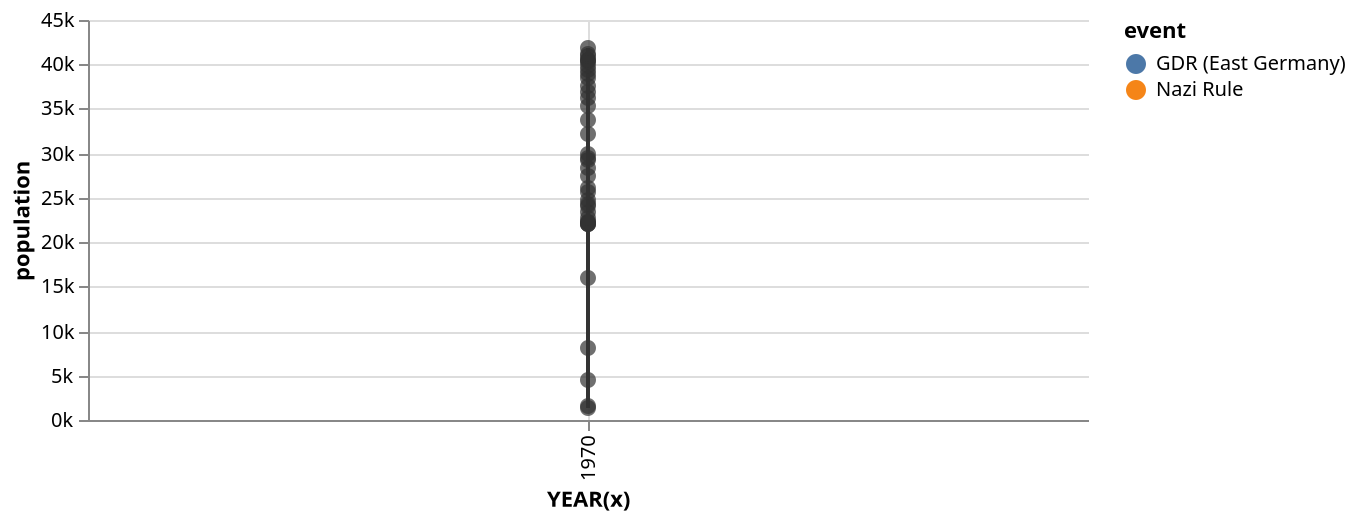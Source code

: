 {
    "$schema": "http://vega.github.io/schema/vega/v3.0.json",
    "description": "The population of the German city of Falkensee over time",
    "autosize": "pad",
    "padding": 5,
    "data": [
        {
            "name": "source_0",
            "values": [
                {
                    "year": 1875,
                    "population": 1309
                },
                {
                    "year": 1890,
                    "population": 1558
                },
                {
                    "year": 1910,
                    "population": 4512
                },
                {
                    "year": 1925,
                    "population": 8180
                },
                {
                    "year": 1933,
                    "population": 15915
                },
                {
                    "year": 1939,
                    "population": 24824
                },
                {
                    "year": 1946,
                    "population": 28275
                },
                {
                    "year": 1950,
                    "population": 29189
                },
                {
                    "year": 1964,
                    "population": 29881
                },
                {
                    "year": 1971,
                    "population": 26007
                },
                {
                    "year": 1981,
                    "population": 24029
                },
                {
                    "year": 1985,
                    "population": 23340
                },
                {
                    "year": 1989,
                    "population": 22307
                },
                {
                    "year": 1990,
                    "population": 22087
                },
                {
                    "year": 1991,
                    "population": 22139
                },
                {
                    "year": 1992,
                    "population": 22105
                },
                {
                    "year": 1993,
                    "population": 22242
                },
                {
                    "year": 1994,
                    "population": 22801
                },
                {
                    "year": 1995,
                    "population": 24273
                },
                {
                    "year": 1996,
                    "population": 25640
                },
                {
                    "year": 1997,
                    "population": 27393
                },
                {
                    "year": 1998,
                    "population": 29505
                },
                {
                    "year": 1999,
                    "population": 32124
                },
                {
                    "year": 2000,
                    "population": 33791
                },
                {
                    "year": 2001,
                    "population": 35297
                },
                {
                    "year": 2002,
                    "population": 36179
                },
                {
                    "year": 2003,
                    "population": 36829
                },
                {
                    "year": 2004,
                    "population": 37493
                },
                {
                    "year": 2005,
                    "population": 38376
                },
                {
                    "year": 2006,
                    "population": 39008
                },
                {
                    "year": 2007,
                    "population": 39366
                },
                {
                    "year": 2008,
                    "population": 39821
                },
                {
                    "year": 2009,
                    "population": 40179
                },
                {
                    "year": 2010,
                    "population": 40511
                },
                {
                    "year": 2011,
                    "population": 40465
                },
                {
                    "year": 2012,
                    "population": 40905
                },
                {
                    "year": 2013,
                    "population": 41258
                },
                {
                    "year": 2014,
                    "population": 41777
                }
            ],
            "format": {
                "type": "json"
            }
        },
        {
            "name": "data_0",
            "source": "source_0",
            "transform": [
                {
                    "type": "formula",
                    "expr": "toDate(datum[\"year\"])",
                    "as": "year"
                },
                {
                    "type": "formula",
                    "expr": "toNumber(datum[\"population\"])",
                    "as": "population"
                },
                {
                    "type": "filter",
                    "expr": "datum[\"year\"] !== null && !isNaN(datum[\"year\"]) && datum[\"population\"] !== null && !isNaN(datum[\"population\"])"
                },
                {
                    "type": "formula",
                    "as": "year_year",
                    "expr": "datetime(year(datum[\"year\"]), 0, 1, 0, 0, 0, 0)"
                },
                {
                    "type": "collect",
                    "sort": {
                        "field": "year_year",
                        "order": "descending"
                    }
                }
            ]
        },
        {
            "name": "data_1",
            "source": "source_0",
            "transform": [
                {
                    "type": "formula",
                    "expr": "toDate(datum[\"year\"])",
                    "as": "year"
                },
                {
                    "type": "formula",
                    "expr": "toNumber(datum[\"population\"])",
                    "as": "population"
                },
                {
                    "type": "filter",
                    "expr": "datum[\"year\"] !== null && !isNaN(datum[\"year\"]) && datum[\"population\"] !== null && !isNaN(datum[\"population\"])"
                },
                {
                    "type": "formula",
                    "as": "year_year",
                    "expr": "datetime(year(datum[\"year\"]), 0, 1, 0, 0, 0, 0)"
                }
            ]
        },
        {
            "name": "source_1",
            "values": [
                {
                    "x": 1933,
                    "x2": 1945,
                    "event": "Nazi Rule"
                },
                {
                    "x": 1948,
                    "x2": 1989,
                    "event": "GDR (East Germany)"
                }
            ],
            "format": {
                "type": "json",
                "parse": {
                    "x": "date",
                    "x2": "date"
                }
            },
            "transform": [
                {
                    "type": "filter",
                    "expr": "datum[\"x\"] !== null && !isNaN(datum[\"x\"]) && datum[\"x2\"] !== null && !isNaN(datum[\"x2\"])"
                },
                {
                    "type": "formula",
                    "as": "year_x",
                    "expr": "datetime(year(datum[\"x\"]), 0, 1, 0, 0, 0, 0)"
                },
                {
                    "type": "formula",
                    "as": "year_x2",
                    "expr": "datetime(year(datum[\"x2\"]), 0, 1, 0, 0, 0, 0)"
                }
            ]
        }
    ],
    "signals": [
        {
            "name": "width",
            "update": "max(layer_0_width, layer_1_width)"
        },
        {
            "name": "height",
            "update": "max(layer_0_height, layer_1_height)"
        },
        {
            "name": "layer_0_width",
            "update": "500"
        },
        {
            "name": "layer_0_height",
            "update": "21"
        },
        {
            "name": "layer_1_width",
            "update": "max(layer_1_layer_0_width, layer_1_layer_1_width)"
        },
        {
            "name": "layer_1_height",
            "update": "max(layer_1_layer_0_height, layer_1_layer_1_height)"
        },
        {
            "name": "layer_1_layer_0_width",
            "update": "500"
        },
        {
            "name": "layer_1_layer_0_height",
            "update": "200"
        },
        {
            "name": "layer_1_layer_1_width",
            "update": "500"
        },
        {
            "name": "layer_1_layer_1_height",
            "update": "200"
        },
        {
            "name": "unit",
            "value": {},
            "on": [
                {
                    "events": "mousemove",
                    "update": "group()._id ? group() : unit"
                }
            ]
        }
    ],
    "marks": [
        {
            "name": "nested_main_group",
            "type": "group",
            "encode": {
                "update": {
                    "width": {
                        "signal": "width"
                    },
                    "height": {
                        "signal": "height"
                    },
                    "fill": {
                        "value": "transparent"
                    }
                }
            },
            "marks": [
                {
                    "name": "layer_0_marks",
                    "type": "rect",
                    "from": {
                        "data": "source_1"
                    },
                    "encode": {
                        "update": {
                            "x": {
                                "scale": "x",
                                "field": "year_x"
                            },
                            "x2": {
                                "scale": "x",
                                "field": "year_x2"
                            },
                            "y": {
                                "value": 0
                            },
                            "y2": {
                                "field": {
                                    "group": "height"
                                }
                            },
                            "fill": {
                                "scale": "color",
                                "field": "event"
                            }
                        }
                    },
                    "clip": true
                },
                {
                    "name": "layer_1_layer_0_marks",
                    "type": "line",
                    "from": {
                        "data": "data_0"
                    },
                    "encode": {
                        "update": {
                            "x": {
                                "scale": "x",
                                "field": "year_year"
                            },
                            "y": {
                                "scale": "y",
                                "field": "population"
                            },
                            "stroke": {
                                "value": "#333"
                            }
                        }
                    },
                    "clip": true
                },
                {
                    "name": "layer_1_layer_1_marks",
                    "type": "symbol",
                    "role": "pointOverlay",
                    "from": {
                        "data": "data_1"
                    },
                    "encode": {
                        "update": {
                            "x": {
                                "scale": "x",
                                "field": "year_year"
                            },
                            "y": {
                                "scale": "y",
                                "field": "population"
                            },
                            "fill": {
                                "value": "#333"
                            },
                            "opacity": {
                                "value": 0.7
                            }
                        }
                    },
                    "clip": true
                }
            ]
        }
    ],
    "scales": [
        {
            "name": "x",
            "type": "time",
            "domain": {
                "fields": [
                    {
                        "data": "source_1",
                        "field": "year_x"
                    },
                    {
                        "data": "source_1",
                        "field": "year_x2"
                    },
                    {
                        "data": "data_0",
                        "field": "year_year"
                    },
                    {
                        "data": "data_1",
                        "field": "year_year"
                    }
                ],
                "sort": true
            },
            "range": [
                0,
                500
            ],
            "round": true,
            "nice": "year"
        },
        {
            "name": "color",
            "type": "ordinal",
            "domain": {
                "data": "source_1",
                "field": "event",
                "sort": true
            },
            "range": "category"
        },
        {
            "name": "y",
            "type": "linear",
            "domain": {
                "fields": [
                    {
                        "data": "data_0",
                        "field": "population"
                    },
                    {
                        "data": "data_1",
                        "field": "population"
                    }
                ],
                "sort": true
            },
            "range": [
                200,
                0
            ],
            "round": true,
            "nice": true,
            "zero": true
        }
    ],
    "axes": [
        {
            "scale": "x",
            "orient": "bottom",
            "tickCount": 5,
            "title": "YEAR(x)",
            "zindex": 1,
            "encode": {
                "labels": {
                    "update": {
                        "text": {
                            "signal": "timeFormat(datum.value, '%Y')"
                        },
                        "angle": {
                            "value": 270
                        },
                        "align": {
                            "value": "right"
                        },
                        "baseline": {
                            "value": "middle"
                        }
                    }
                }
            }
        },
        {
            "scale": "x",
            "domain": false,
            "grid": true,
            "labels": false,
            "orient": "bottom",
            "tickCount": 5,
            "ticks": false,
            "zindex": 0
        },
        {
            "scale": "y",
            "format": "s",
            "orient": "left",
            "title": "population",
            "zindex": 1
        },
        {
            "scale": "y",
            "domain": false,
            "format": "s",
            "grid": true,
            "labels": false,
            "orient": "left",
            "ticks": false,
            "zindex": 0,
            "gridScale": "x"
        }
    ],
    "legends": [
        {
            "fill": "color",
            "title": "event"
        }
    ]
}